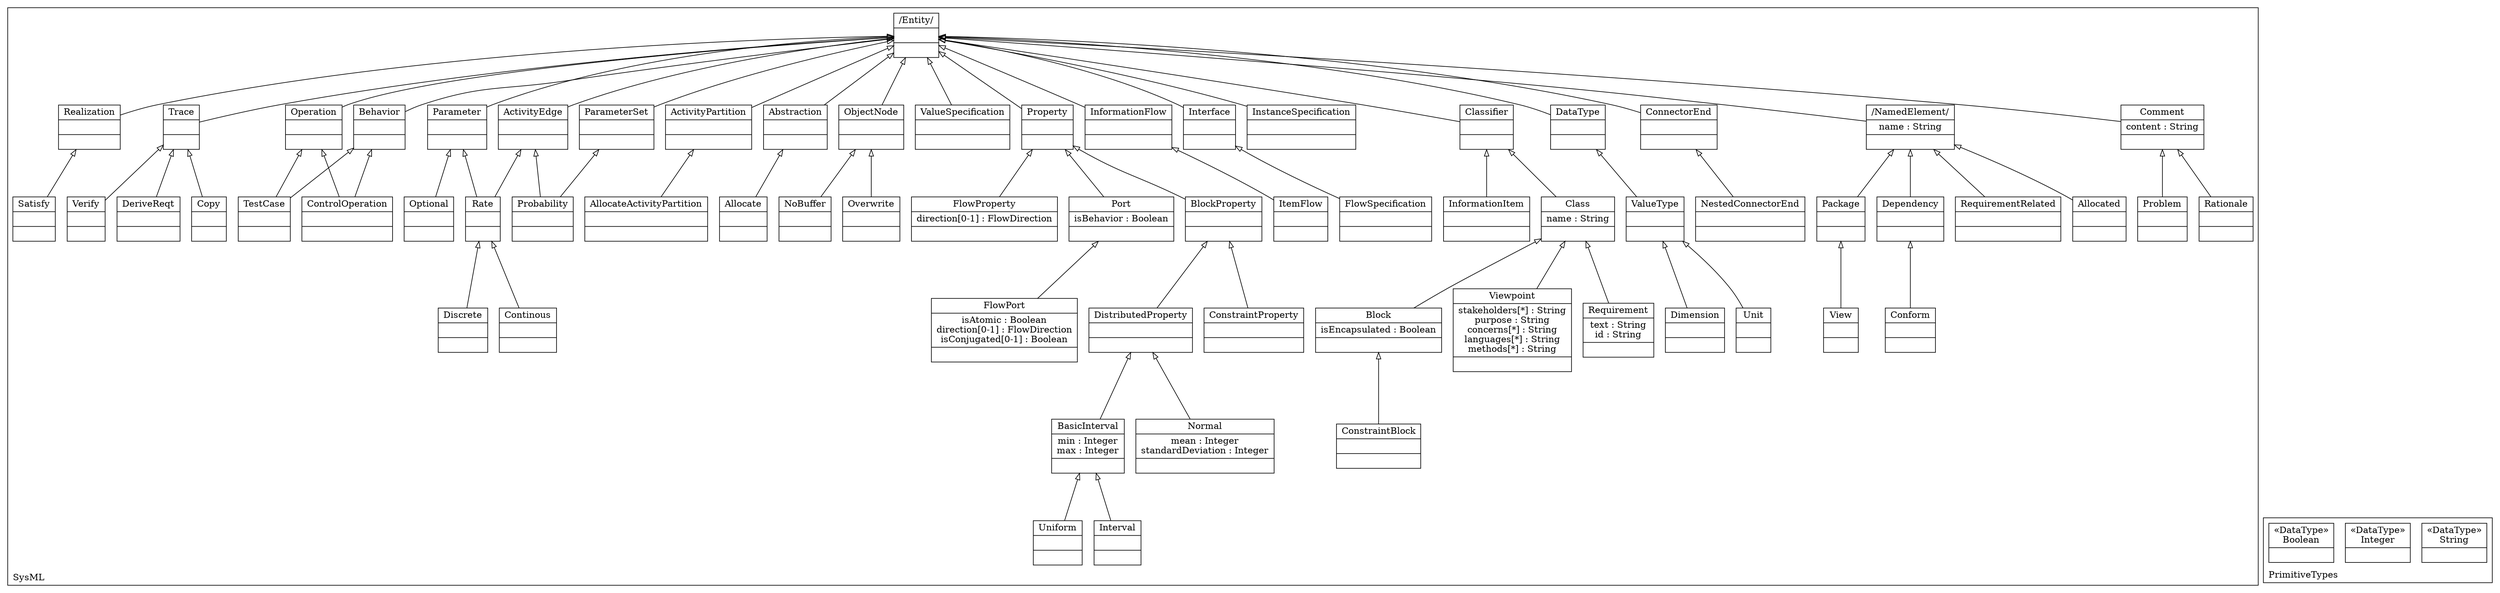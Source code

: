 digraph "KM3 Model in DOT" {
graph[rankdir=BT,labeljust=l,labelloc=t,nodeSep=0.75,compound=true];
 subgraph "cluster_SysML"{
labelloc=t
color=black
label=SysML
 node[shape=record];
Entity[label="{/Entity/| | }"]
;
 node[shape=record];
NamedElement[label="{/NamedElement/|name : String| }"]
 NamedElement->Entity[arrowhead=onormal,group=Entity,minlen=2,constraint=true,]
;
 node[shape=record];
Dependency[label="{Dependency| | }"]
 Dependency->NamedElement[arrowhead=onormal,group=NamedElement,minlen=2,constraint=true,]
;
 node[shape=record];
Conform[label="{Conform| | }"]
 Conform->Dependency[arrowhead=onormal,group=Dependency,minlen=2,constraint=true,]
;
 node[shape=record];
Package[label="{Package| | }"]
 Package->NamedElement[arrowhead=onormal,group=NamedElement,minlen=2,constraint=true,]
;
 node[shape=record];
View[label="{View| | }"]
 View->Package[arrowhead=onormal,group=Package,minlen=2,constraint=true,]
;
 node[shape=record];
Class[label="{Class|name : String| }"]
 Class->Classifier[arrowhead=onormal,group=Classifier,minlen=2,constraint=true,]
;
 node[shape=record];
Viewpoint[label="{Viewpoint|stakeholders[*] : String\npurpose : String\nconcerns[*] : String\nlanguages[*] : String\nmethods[*] : String| }"]
 Viewpoint->Class[arrowhead=onormal,group=Class,minlen=2,constraint=true,]
;
 node[shape=record];
Comment[label="{Comment|content : String| }"]
 Comment->Entity[arrowhead=onormal,group=Entity,minlen=2,constraint=true,]
;
 node[shape=record];
Rationale[label="{Rationale| | }"]
 Rationale->Comment[arrowhead=onormal,group=Comment,minlen=2,constraint=true,]
;
 node[shape=record];
Problem[label="{Problem| | }"]
 Problem->Comment[arrowhead=onormal,group=Comment,minlen=2,constraint=true,]
;
 node[shape=record];
Block[label="{Block|isEncapsulated : Boolean| }"]
 Block->Class[arrowhead=onormal,group=Class,minlen=2,constraint=true,]
;
 node[shape=record];
ConstraintBlock[label="{ConstraintBlock| | }"]
 ConstraintBlock->Block[arrowhead=onormal,group=Block,minlen=2,constraint=true,]
;
 node[shape=record];
Property[label="{Property| | }"]
 Property->Entity[arrowhead=onormal,group=Entity,minlen=2,constraint=true,]
;
 node[shape=record];
BlockProperty[label="{BlockProperty| | }"]
 BlockProperty->Property[arrowhead=onormal,group=Property,minlen=2,constraint=true,]
;
 node[shape=record];
ConstraintProperty[label="{ConstraintProperty| | }"]
 ConstraintProperty->BlockProperty[arrowhead=onormal,group=BlockProperty,minlen=2,constraint=true,]
;
 node[shape=record];
DistributedProperty[label="{DistributedProperty| | }"]
 DistributedProperty->BlockProperty[arrowhead=onormal,group=BlockProperty,minlen=2,constraint=true,]
;
 node[shape=record];
DataType[label="{DataType| | }"]
 DataType->Entity[arrowhead=onormal,group=Entity,minlen=2,constraint=true,]
;
 node[shape=record];
ValueType[label="{ValueType| | }"]
 ValueType->DataType[arrowhead=onormal,group=DataType,minlen=2,constraint=true,]
;
 node[shape=record];
Unit[label="{Unit| | }"]
 Unit->ValueType[arrowhead=onormal,group=ValueType,minlen=2,constraint=true,]
;
 node[shape=record];
Dimension[label="{Dimension| | }"]
 Dimension->ValueType[arrowhead=onormal,group=ValueType,minlen=2,constraint=true,]
;
 node[shape=record];
ConnectorEnd[label="{ConnectorEnd| | }"]
 ConnectorEnd->Entity[arrowhead=onormal,group=Entity,minlen=2,constraint=true,]
;
 node[shape=record];
NestedConnectorEnd[label="{NestedConnectorEnd| | }"]
 NestedConnectorEnd->ConnectorEnd[arrowhead=onormal,group=ConnectorEnd,minlen=2,constraint=true,]
;
 node[shape=record];
Port[label="{Port|isBehavior : Boolean| }"]
 Port->Property[arrowhead=onormal,group=Property,minlen=2,constraint=true,]
;
 node[shape=record];
FlowPort[label="{FlowPort|isAtomic : Boolean\ndirection[0-1] : FlowDirection\nisConjugated[0-1] : Boolean| }"]
 FlowPort->Port[arrowhead=onormal,group=Port,minlen=2,constraint=true,]
;
 node[shape=record];
FlowProperty[label="{FlowProperty|direction[0-1] : FlowDirection| }"]
 FlowProperty->Property[arrowhead=onormal,group=Property,minlen=2,constraint=true,]
;
 node[shape=record];
Interface[label="{Interface| | }"]
 Interface->Entity[arrowhead=onormal,group=Entity,minlen=2,constraint=true,]
;
 node[shape=record];
FlowSpecification[label="{FlowSpecification| | }"]
 FlowSpecification->Interface[arrowhead=onormal,group=Interface,minlen=2,constraint=true,]
;
 node[shape=record];
Classifier[label="{Classifier| | }"]
 Classifier->Entity[arrowhead=onormal,group=Entity,minlen=2,constraint=true,]
;
 node[shape=record];
InformationItem[label="{InformationItem| | }"]
 InformationItem->Classifier[arrowhead=onormal,group=Classifier,minlen=2,constraint=true,]
;
 node[shape=record];
InformationFlow[label="{InformationFlow| | }"]
 InformationFlow->Entity[arrowhead=onormal,group=Entity,minlen=2,constraint=true,]
;
 node[shape=record];
ItemFlow[label="{ItemFlow| | }"]
 ItemFlow->InformationFlow[arrowhead=onormal,group=InformationFlow,minlen=2,constraint=true,]
;
 node[shape=record];
Parameter[label="{Parameter| | }"]
 Parameter->Entity[arrowhead=onormal,group=Entity,minlen=2,constraint=true,]
;
 node[shape=record];
ActivityEdge[label="{ActivityEdge| | }"]
 ActivityEdge->Entity[arrowhead=onormal,group=Entity,minlen=2,constraint=true,]
;
 node[shape=record];
ParameterSet[label="{ParameterSet| | }"]
 ParameterSet->Entity[arrowhead=onormal,group=Entity,minlen=2,constraint=true,]
;
 node[shape=record];
Optional[label="{Optional| | }"]
 Optional->Parameter[arrowhead=onormal,group=Parameter,minlen=2,constraint=true,]
;
 node[shape=record];
Rate[label="{Rate| | }"]
 Rate->Parameter[arrowhead=onormal,group=Parameter,minlen=2,constraint=true,]
 Rate->ActivityEdge[arrowhead=onormal,group=ActivityEdge,minlen=2,constraint=true,]
;
 node[shape=record];
InstanceSpecification[label="{InstanceSpecification| | }"]
 InstanceSpecification->Entity[arrowhead=onormal,group=Entity,minlen=2,constraint=true,]
;
 node[shape=record];
Continous[label="{Continous| | }"]
 Continous->Rate[arrowhead=onormal,group=Rate,minlen=2,constraint=true,]
;
 node[shape=record];
Discrete[label="{Discrete| | }"]
 Discrete->Rate[arrowhead=onormal,group=Rate,minlen=2,constraint=true,]
;
 node[shape=record];
Probability[label="{Probability| | }"]
 Probability->ActivityEdge[arrowhead=onormal,group=ActivityEdge,minlen=2,constraint=true,]
 Probability->ParameterSet[arrowhead=onormal,group=ParameterSet,minlen=2,constraint=true,]
;
 node[shape=record];
ValueSpecification[label="{ValueSpecification| | }"]
 ValueSpecification->Entity[arrowhead=onormal,group=Entity,minlen=2,constraint=true,]
;
 node[shape=record];
Behavior[label="{Behavior| | }"]
 Behavior->Entity[arrowhead=onormal,group=Entity,minlen=2,constraint=true,]
;
 node[shape=record];
Operation[label="{Operation| | }"]
 Operation->Entity[arrowhead=onormal,group=Entity,minlen=2,constraint=true,]
;
 node[shape=record];
ControlOperation[label="{ControlOperation| | }"]
 ControlOperation->Behavior[arrowhead=onormal,group=Behavior,minlen=2,constraint=true,]
 ControlOperation->Operation[arrowhead=onormal,group=Operation,minlen=2,constraint=true,]
;
 node[shape=record];
ObjectNode[label="{ObjectNode| | }"]
 ObjectNode->Entity[arrowhead=onormal,group=Entity,minlen=2,constraint=true,]
;
 node[shape=record];
NoBuffer[label="{NoBuffer| | }"]
 NoBuffer->ObjectNode[arrowhead=onormal,group=ObjectNode,minlen=2,constraint=true,]
;
 node[shape=record];
Overwrite[label="{Overwrite| | }"]
 Overwrite->ObjectNode[arrowhead=onormal,group=ObjectNode,minlen=2,constraint=true,]
;
 node[shape=record];
Abstraction[label="{Abstraction| | }"]
 Abstraction->Entity[arrowhead=onormal,group=Entity,minlen=2,constraint=true,]
;
 node[shape=record];
Allocate[label="{Allocate| | }"]
 Allocate->Abstraction[arrowhead=onormal,group=Abstraction,minlen=2,constraint=true,]
;
 node[shape=record];
Allocated[label="{Allocated| | }"]
 Allocated->NamedElement[arrowhead=onormal,group=NamedElement,minlen=2,constraint=true,]
;
 node[shape=record];
ActivityPartition[label="{ActivityPartition| | }"]
 ActivityPartition->Entity[arrowhead=onormal,group=Entity,minlen=2,constraint=true,]
;
 node[shape=record];
AllocateActivityPartition[label="{AllocateActivityPartition| | }"]
 AllocateActivityPartition->ActivityPartition[arrowhead=onormal,group=ActivityPartition,minlen=2,constraint=true,]
;
 node[shape=record];
Trace[label="{Trace| | }"]
 Trace->Entity[arrowhead=onormal,group=Entity,minlen=2,constraint=true,]
;
 node[shape=record];
DeriveReqt[label="{DeriveReqt| | }"]
 DeriveReqt->Trace[arrowhead=onormal,group=Trace,minlen=2,constraint=true,]
;
 node[shape=record];
Verify[label="{Verify| | }"]
 Verify->Trace[arrowhead=onormal,group=Trace,minlen=2,constraint=true,]
;
 node[shape=record];
Copy[label="{Copy| | }"]
 Copy->Trace[arrowhead=onormal,group=Trace,minlen=2,constraint=true,]
;
 node[shape=record];
Realization[label="{Realization| | }"]
 Realization->Entity[arrowhead=onormal,group=Entity,minlen=2,constraint=true,]
;
 node[shape=record];
Satisfy[label="{Satisfy| | }"]
 Satisfy->Realization[arrowhead=onormal,group=Realization,minlen=2,constraint=true,]
;
 node[shape=record];
Requirement[label="{Requirement|text : String\nid : String| }"]
 Requirement->Class[arrowhead=onormal,group=Class,minlen=2,constraint=true,]
;
 node[shape=record];
TestCase[label="{TestCase| | }"]
 TestCase->Behavior[arrowhead=onormal,group=Behavior,minlen=2,constraint=true,]
 TestCase->Operation[arrowhead=onormal,group=Operation,minlen=2,constraint=true,]
;
 node[shape=record];
RequirementRelated[label="{RequirementRelated| | }"]
 RequirementRelated->NamedElement[arrowhead=onormal,group=NamedElement,minlen=2,constraint=true,]
;
 node[shape=record];
BasicInterval[label="{BasicInterval|min : Integer\nmax : Integer| }"]
 BasicInterval->DistributedProperty[arrowhead=onormal,group=DistributedProperty,minlen=2,constraint=true,]
;
 node[shape=record];
Interval[label="{Interval| | }"]
 Interval->BasicInterval[arrowhead=onormal,group=BasicInterval,minlen=2,constraint=true,]
;
 node[shape=record];
Uniform[label="{Uniform| | }"]
 Uniform->BasicInterval[arrowhead=onormal,group=BasicInterval,minlen=2,constraint=true,]
;
 node[shape=record];
Normal[label="{Normal|mean : Integer\nstandardDeviation : Integer| }"]
 Normal->DistributedProperty[arrowhead=onormal,group=DistributedProperty,minlen=2,constraint=true,]
;

} subgraph "cluster_PrimitiveTypes"{
labelloc=t
color=black
label=PrimitiveTypes
 node[shape=record];
String[label="{&#171;DataType&#187;\nString|}"]
;
 node[shape=record];
Integer[label="{&#171;DataType&#187;\nInteger|}"]
;
 node[shape=record];
Boolean[label="{&#171;DataType&#187;\nBoolean|}"]
;

}
}